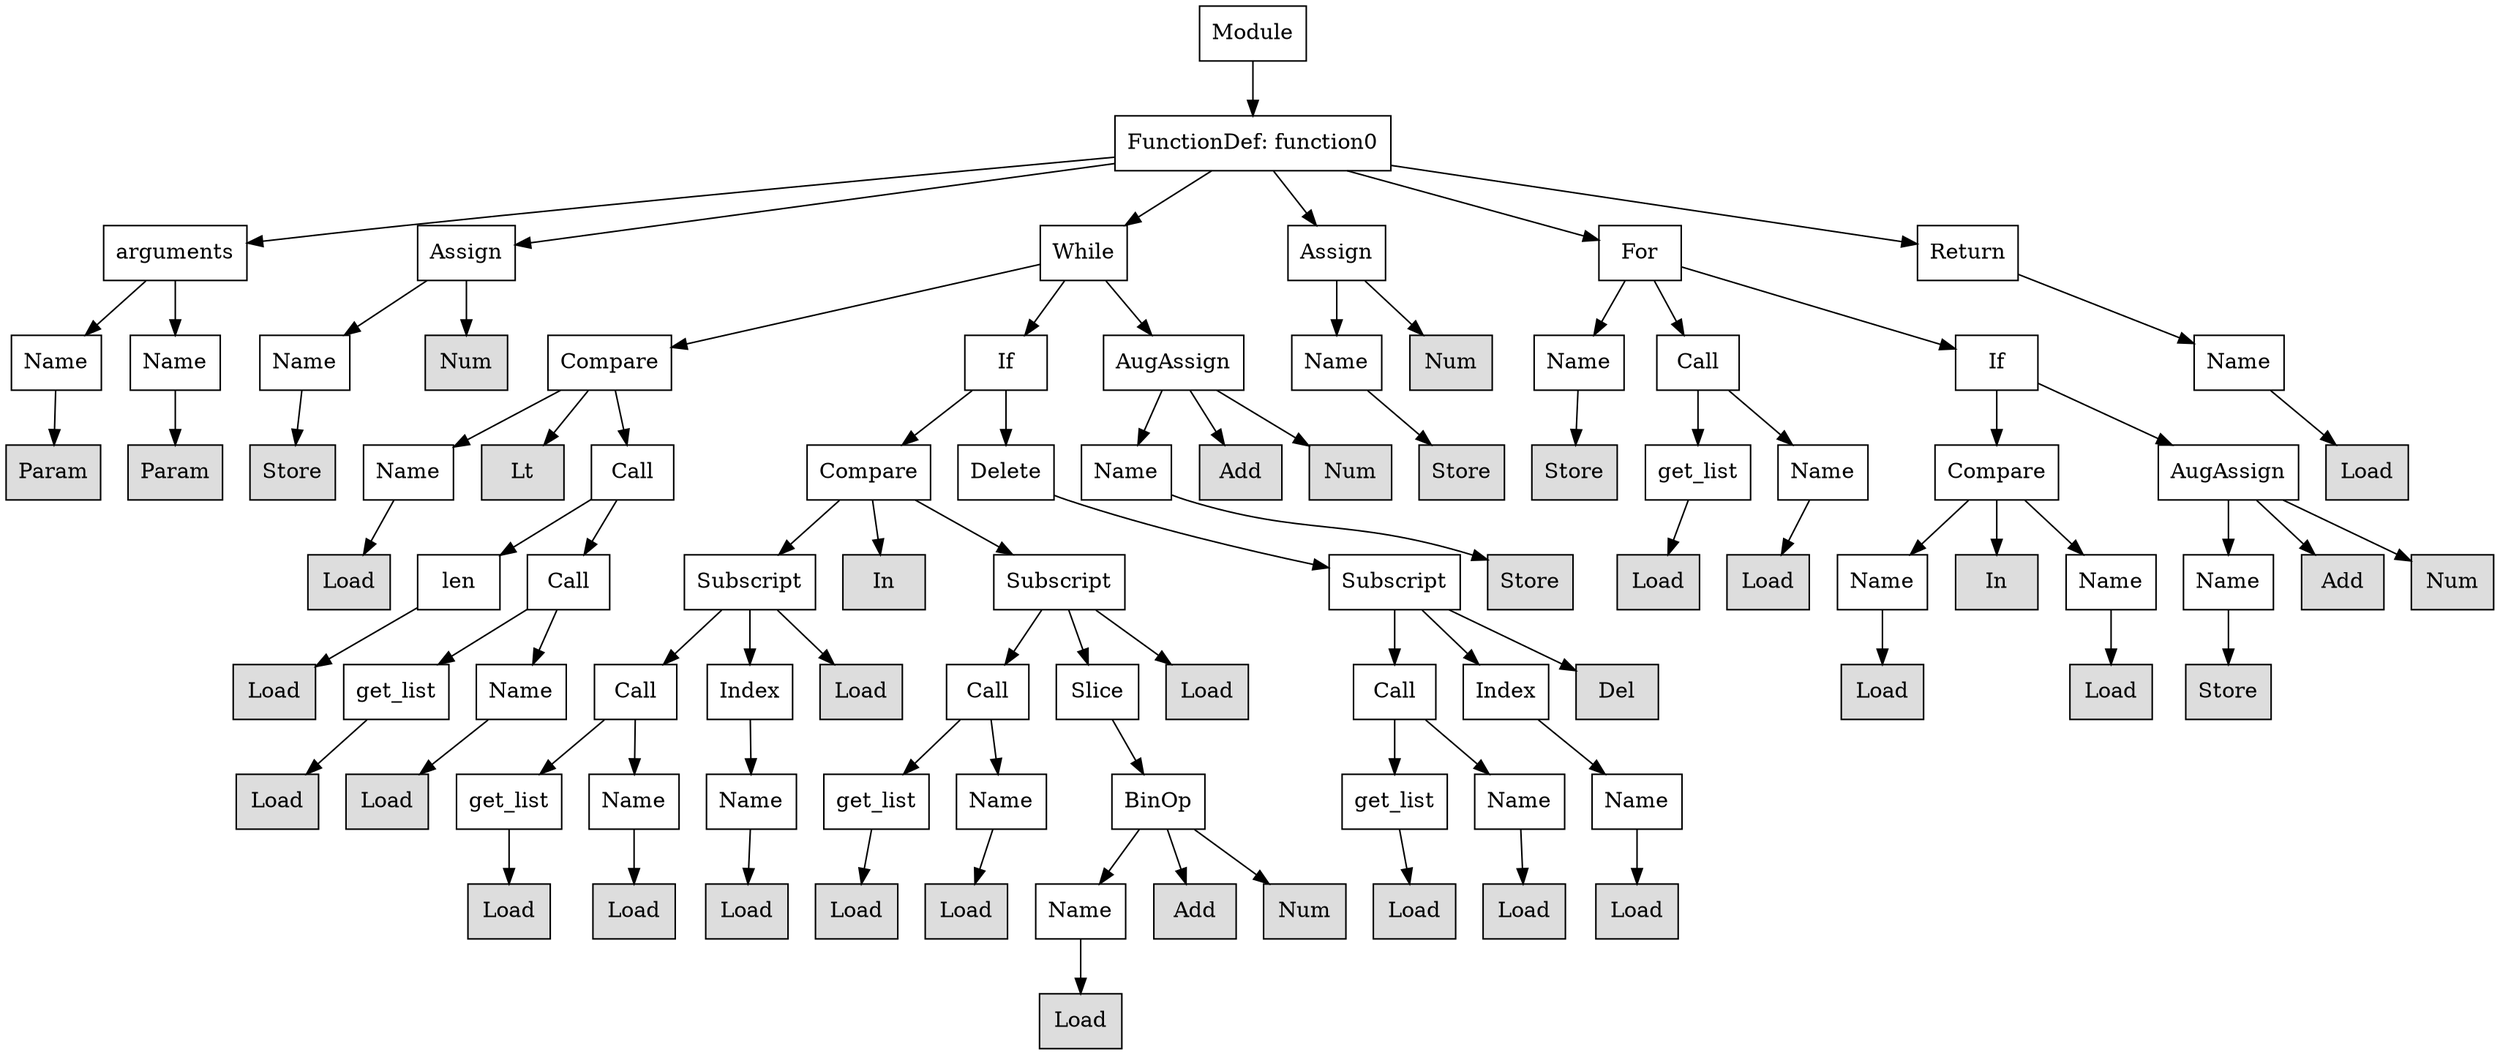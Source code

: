 digraph G {
n0 [shape=rect, label="Module"];
n1 [shape=rect, label="FunctionDef: function0"];
n2 [shape=rect, label="arguments"];
n3 [shape=rect, label="Assign"];
n4 [shape=rect, label="While"];
n5 [shape=rect, label="Assign"];
n6 [shape=rect, label="For"];
n7 [shape=rect, label="Return"];
n8 [shape=rect, label="Name"];
n9 [shape=rect, label="Name"];
n10 [shape=rect, label="Name"];
n11 [shape=rect, label="Num" style="filled" fillcolor="#dddddd"];
n12 [shape=rect, label="Compare"];
n13 [shape=rect, label="If"];
n14 [shape=rect, label="AugAssign"];
n15 [shape=rect, label="Name"];
n16 [shape=rect, label="Num" style="filled" fillcolor="#dddddd"];
n17 [shape=rect, label="Name"];
n18 [shape=rect, label="Call"];
n19 [shape=rect, label="If"];
n20 [shape=rect, label="Name"];
n21 [shape=rect, label="Param" style="filled" fillcolor="#dddddd"];
n22 [shape=rect, label="Param" style="filled" fillcolor="#dddddd"];
n23 [shape=rect, label="Store" style="filled" fillcolor="#dddddd"];
n24 [shape=rect, label="Name"];
n25 [shape=rect, label="Lt" style="filled" fillcolor="#dddddd"];
n26 [shape=rect, label="Call"];
n27 [shape=rect, label="Compare"];
n28 [shape=rect, label="Delete"];
n29 [shape=rect, label="Name"];
n30 [shape=rect, label="Add" style="filled" fillcolor="#dddddd"];
n31 [shape=rect, label="Num" style="filled" fillcolor="#dddddd"];
n32 [shape=rect, label="Store" style="filled" fillcolor="#dddddd"];
n33 [shape=rect, label="Store" style="filled" fillcolor="#dddddd"];
n34 [shape=rect, label="get_list"];
n35 [shape=rect, label="Name"];
n36 [shape=rect, label="Compare"];
n37 [shape=rect, label="AugAssign"];
n38 [shape=rect, label="Load" style="filled" fillcolor="#dddddd"];
n39 [shape=rect, label="Load" style="filled" fillcolor="#dddddd"];
n40 [shape=rect, label="len"];
n41 [shape=rect, label="Call"];
n42 [shape=rect, label="Subscript"];
n43 [shape=rect, label="In" style="filled" fillcolor="#dddddd"];
n44 [shape=rect, label="Subscript"];
n45 [shape=rect, label="Subscript"];
n46 [shape=rect, label="Store" style="filled" fillcolor="#dddddd"];
n47 [shape=rect, label="Load" style="filled" fillcolor="#dddddd"];
n48 [shape=rect, label="Load" style="filled" fillcolor="#dddddd"];
n49 [shape=rect, label="Name"];
n50 [shape=rect, label="In" style="filled" fillcolor="#dddddd"];
n51 [shape=rect, label="Name"];
n52 [shape=rect, label="Name"];
n53 [shape=rect, label="Add" style="filled" fillcolor="#dddddd"];
n54 [shape=rect, label="Num" style="filled" fillcolor="#dddddd"];
n55 [shape=rect, label="Load" style="filled" fillcolor="#dddddd"];
n56 [shape=rect, label="get_list"];
n57 [shape=rect, label="Name"];
n58 [shape=rect, label="Call"];
n59 [shape=rect, label="Index"];
n60 [shape=rect, label="Load" style="filled" fillcolor="#dddddd"];
n61 [shape=rect, label="Call"];
n62 [shape=rect, label="Slice"];
n63 [shape=rect, label="Load" style="filled" fillcolor="#dddddd"];
n64 [shape=rect, label="Call"];
n65 [shape=rect, label="Index"];
n66 [shape=rect, label="Del" style="filled" fillcolor="#dddddd"];
n67 [shape=rect, label="Load" style="filled" fillcolor="#dddddd"];
n68 [shape=rect, label="Load" style="filled" fillcolor="#dddddd"];
n69 [shape=rect, label="Store" style="filled" fillcolor="#dddddd"];
n70 [shape=rect, label="Load" style="filled" fillcolor="#dddddd"];
n71 [shape=rect, label="Load" style="filled" fillcolor="#dddddd"];
n72 [shape=rect, label="get_list"];
n73 [shape=rect, label="Name"];
n74 [shape=rect, label="Name"];
n75 [shape=rect, label="get_list"];
n76 [shape=rect, label="Name"];
n77 [shape=rect, label="BinOp"];
n78 [shape=rect, label="get_list"];
n79 [shape=rect, label="Name"];
n80 [shape=rect, label="Name"];
n81 [shape=rect, label="Load" style="filled" fillcolor="#dddddd"];
n82 [shape=rect, label="Load" style="filled" fillcolor="#dddddd"];
n83 [shape=rect, label="Load" style="filled" fillcolor="#dddddd"];
n84 [shape=rect, label="Load" style="filled" fillcolor="#dddddd"];
n85 [shape=rect, label="Load" style="filled" fillcolor="#dddddd"];
n86 [shape=rect, label="Name"];
n87 [shape=rect, label="Add" style="filled" fillcolor="#dddddd"];
n88 [shape=rect, label="Num" style="filled" fillcolor="#dddddd"];
n89 [shape=rect, label="Load" style="filled" fillcolor="#dddddd"];
n90 [shape=rect, label="Load" style="filled" fillcolor="#dddddd"];
n91 [shape=rect, label="Load" style="filled" fillcolor="#dddddd"];
n92 [shape=rect, label="Load" style="filled" fillcolor="#dddddd"];
n0 -> n1;
n1 -> n2;
n1 -> n3;
n1 -> n4;
n1 -> n5;
n1 -> n6;
n1 -> n7;
n2 -> n8;
n2 -> n9;
n3 -> n10;
n3 -> n11;
n4 -> n12;
n4 -> n13;
n4 -> n14;
n5 -> n15;
n5 -> n16;
n6 -> n17;
n6 -> n18;
n6 -> n19;
n7 -> n20;
n8 -> n21;
n9 -> n22;
n10 -> n23;
n12 -> n24;
n12 -> n25;
n12 -> n26;
n13 -> n27;
n13 -> n28;
n14 -> n29;
n14 -> n30;
n14 -> n31;
n15 -> n32;
n17 -> n33;
n18 -> n34;
n18 -> n35;
n19 -> n36;
n19 -> n37;
n20 -> n38;
n24 -> n39;
n26 -> n40;
n26 -> n41;
n27 -> n42;
n27 -> n43;
n27 -> n44;
n28 -> n45;
n29 -> n46;
n34 -> n47;
n35 -> n48;
n36 -> n49;
n36 -> n50;
n36 -> n51;
n37 -> n52;
n37 -> n53;
n37 -> n54;
n40 -> n55;
n41 -> n56;
n41 -> n57;
n42 -> n58;
n42 -> n59;
n42 -> n60;
n44 -> n61;
n44 -> n62;
n44 -> n63;
n45 -> n64;
n45 -> n65;
n45 -> n66;
n49 -> n67;
n51 -> n68;
n52 -> n69;
n56 -> n70;
n57 -> n71;
n58 -> n72;
n58 -> n73;
n59 -> n74;
n61 -> n75;
n61 -> n76;
n62 -> n77;
n64 -> n78;
n64 -> n79;
n65 -> n80;
n72 -> n81;
n73 -> n82;
n74 -> n83;
n75 -> n84;
n76 -> n85;
n77 -> n86;
n77 -> n87;
n77 -> n88;
n78 -> n89;
n79 -> n90;
n80 -> n91;
n86 -> n92;
}
